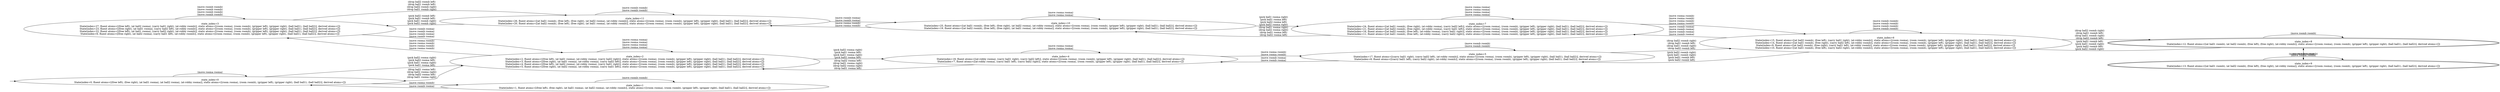digraph {
rankdir="LR"
s0[label="state_index=0
State(index=0, fluent atoms=[(free left), (free right), (at ball1 rooma), (at ball2 rooma), (at-robby rooma)], static atoms=[(room rooma), (room roomb), (gripper left), (gripper right), (ball ball1), (ball ball2)], derived atoms=[])
"]
s1[label="state_index=1
State(index=1, fluent atoms=[(free left), (free right), (at ball1 rooma), (at ball2 rooma), (at-robby roomb)], static atoms=[(room rooma), (room roomb), (gripper left), (gripper right), (ball ball1), (ball ball2)], derived atoms=[])
"]
s2[label="state_index=2
State(index=2, fluent atoms=[(free left), (at ball1 rooma), (at-robby rooma), (carry ball2 right)], static atoms=[(room rooma), (room roomb), (gripper left), (gripper right), (ball ball1), (ball ball2)], derived atoms=[])
State(index=3, fluent atoms=[(free right), (at ball1 rooma), (at-robby rooma), (carry ball2 left)], static atoms=[(room rooma), (room roomb), (gripper left), (gripper right), (ball ball1), (ball ball2)], derived atoms=[])
State(index=4, fluent atoms=[(free left), (at ball2 rooma), (at-robby rooma), (carry ball1 right)], static atoms=[(room rooma), (room roomb), (gripper left), (gripper right), (ball ball1), (ball ball2)], derived atoms=[])
State(index=5, fluent atoms=[(free right), (at ball2 rooma), (at-robby rooma), (carry ball1 left)], static atoms=[(room rooma), (room roomb), (gripper left), (gripper right), (ball ball1), (ball ball2)], derived atoms=[])
"]
s3[label="state_index=3
State(index=27, fluent atoms=[(free left), (at ball2 rooma), (carry ball1 right), (at-robby roomb)], static atoms=[(room rooma), (room roomb), (gripper left), (gripper right), (ball ball1), (ball ball2)], derived atoms=[])
State(index=23, fluent atoms=[(free right), (at ball1 rooma), (carry ball2 left), (at-robby roomb)], static atoms=[(room rooma), (room roomb), (gripper left), (gripper right), (ball ball1), (ball ball2)], derived atoms=[])
State(index=22, fluent atoms=[(free left), (at ball1 rooma), (carry ball2 right), (at-robby roomb)], static atoms=[(room rooma), (room roomb), (gripper left), (gripper right), (ball ball1), (ball ball2)], derived atoms=[])
State(index=6, fluent atoms=[(free right), (at ball2 rooma), (carry ball1 left), (at-robby roomb)], static atoms=[(room rooma), (room roomb), (gripper left), (gripper right), (ball ball1), (ball ball2)], derived atoms=[])
"]
s4[label="state_index=4
State(index=18, fluent atoms=[(at-robby rooma), (carry ball1 right), (carry ball2 left)], static atoms=[(room rooma), (room roomb), (gripper left), (gripper right), (ball ball1), (ball ball2)], derived atoms=[])
State(index=7, fluent atoms=[(at-robby rooma), (carry ball1 left), (carry ball2 right)], static atoms=[(room rooma), (room roomb), (gripper left), (gripper right), (ball ball1), (ball ball2)], derived atoms=[])
"]
s5[label="state_index=5
State(index=17, fluent atoms=[(carry ball1 right), (carry ball2 left), (at-robby roomb)], static atoms=[(room rooma), (room roomb), (gripper left), (gripper right), (ball ball1), (ball ball2)], derived atoms=[])
State(index=8, fluent atoms=[(carry ball1 left), (carry ball2 right), (at-robby roomb)], static atoms=[(room rooma), (room roomb), (gripper left), (gripper right), (ball ball1), (ball ball2)], derived atoms=[])
"]
s6[label="state_index=6
State(index=15, fluent atoms=[(at ball2 roomb), (free left), (carry ball1 right), (at-robby roomb)], static atoms=[(room rooma), (room roomb), (gripper left), (gripper right), (ball ball1), (ball ball2)], derived atoms=[])
State(index=14, fluent atoms=[(at ball1 roomb), (free right), (carry ball2 left), (at-robby roomb)], static atoms=[(room rooma), (room roomb), (gripper left), (gripper right), (ball ball1), (ball ball2)], derived atoms=[])
State(index=9, fluent atoms=[(at ball2 roomb), (free right), (carry ball1 left), (at-robby roomb)], static atoms=[(room rooma), (room roomb), (gripper left), (gripper right), (ball ball1), (ball ball2)], derived atoms=[])
State(index=10, fluent atoms=[(at ball1 roomb), (free left), (carry ball2 right), (at-robby roomb)], static atoms=[(room rooma), (room roomb), (gripper left), (gripper right), (ball ball1), (ball ball2)], derived atoms=[])
"]
s7[label="state_index=7
State(index=24, fluent atoms=[(at ball1 roomb), (free right), (at-robby rooma), (carry ball2 left)], static atoms=[(room rooma), (room roomb), (gripper left), (gripper right), (ball ball1), (ball ball2)], derived atoms=[])
State(index=21, fluent atoms=[(at ball2 roomb), (free right), (at-robby rooma), (carry ball1 left)], static atoms=[(room rooma), (room roomb), (gripper left), (gripper right), (ball ball1), (ball ball2)], derived atoms=[])
State(index=16, fluent atoms=[(at ball2 roomb), (free left), (at-robby rooma), (carry ball1 right)], static atoms=[(room rooma), (room roomb), (gripper left), (gripper right), (ball ball1), (ball ball2)], derived atoms=[])
State(index=11, fluent atoms=[(at ball1 roomb), (free left), (at-robby rooma), (carry ball2 right)], static atoms=[(room rooma), (room roomb), (gripper left), (gripper right), (ball ball1), (ball ball2)], derived atoms=[])
"]
s8[peripheries=2,label="state_index=8
State(index=12, fluent atoms=[(at ball1 roomb), (at ball2 roomb), (free left), (free right), (at-robby roomb)], static atoms=[(room rooma), (room roomb), (gripper left), (gripper right), (ball ball1), (ball ball2)], derived atoms=[])
"]
s9[peripheries=2,label="state_index=9
State(index=13, fluent atoms=[(at ball1 roomb), (at ball2 roomb), (free left), (free right), (at-robby rooma)], static atoms=[(room rooma), (room roomb), (gripper left), (gripper right), (ball ball1), (ball ball2)], derived atoms=[])
"]
s10[label="state_index=10
State(index=25, fluent atoms=[(at ball1 roomb), (free left), (free right), (at ball2 rooma), (at-robby rooma)], static atoms=[(room rooma), (room roomb), (gripper left), (gripper right), (ball ball1), (ball ball2)], derived atoms=[])
State(index=19, fluent atoms=[(at ball2 roomb), (free left), (free right), (at ball1 rooma), (at-robby rooma)], static atoms=[(room rooma), (room roomb), (gripper left), (gripper right), (ball ball1), (ball ball2)], derived atoms=[])
"]
s11[label="state_index=11
State(index=26, fluent atoms=[(at ball1 roomb), (free left), (free right), (at ball2 rooma), (at-robby roomb)], static atoms=[(room rooma), (room roomb), (gripper left), (gripper right), (ball ball1), (ball ball2)], derived atoms=[])
State(index=20, fluent atoms=[(at ball2 roomb), (free left), (free right), (at ball1 rooma), (at-robby roomb)], static atoms=[(room rooma), (room roomb), (gripper left), (gripper right), (ball ball1), (ball ball2)], derived atoms=[])
"]
Dangling [ label = "", style = invis ]
{ rank = same; Dangling }
Dangling -> s0
{ rank = same; s1}
{ rank = same; s0,s3}
{ rank = same; s2,s11}
{ rank = same; s4,s10}
{ rank = same; s5,s7}
{ rank = same; s6}
{ rank = same; s8,s9}
s0->s0 [label="(move rooma rooma)
"]
s0->s1 [label="(move rooma roomb)
"]
s0->s2 [label="(pick ball2 rooma right)
(pick ball2 rooma left)
(pick ball1 rooma right)
(pick ball1 rooma left)
"]
s1->s0 [label="(move roomb rooma)
"]
s1->s1 [label="(move roomb roomb)
"]
s2->s0 [label="(drop ball1 rooma left)
(drop ball2 rooma right)
(drop ball2 rooma left)
(drop ball1 rooma right)
"]
s2->s2 [label="(move rooma rooma)
(move rooma rooma)
(move rooma rooma)
(move rooma rooma)
"]
s2->s3 [label="(move rooma roomb)
(move rooma roomb)
(move rooma roomb)
(move rooma roomb)
"]
s2->s4 [label="(pick ball2 rooma right)
(pick ball1 rooma left)
(pick ball1 rooma right)
(pick ball2 rooma left)
"]
s3->s2 [label="(move roomb rooma)
(move roomb rooma)
(move roomb rooma)
(move roomb rooma)
"]
s3->s3 [label="(move roomb roomb)
(move roomb roomb)
(move roomb roomb)
(move roomb roomb)
"]
s3->s11 [label="(drop ball2 roomb left)
(drop ball1 roomb left)
(drop ball2 roomb right)
(drop ball1 roomb right)
"]
s4->s2 [label="(drop ball2 rooma left)
(drop ball1 rooma right)
(drop ball2 rooma right)
(drop ball1 rooma left)
"]
s4->s4 [label="(move rooma rooma)
(move rooma rooma)
"]
s4->s5 [label="(move rooma roomb)
(move rooma roomb)
"]
s5->s4 [label="(move roomb rooma)
(move roomb rooma)
"]
s5->s5 [label="(move roomb roomb)
(move roomb roomb)
"]
s5->s6 [label="(drop ball2 roomb right)
(drop ball1 roomb left)
(drop ball1 roomb right)
(drop ball2 roomb left)
"]
s6->s5 [label="(pick ball2 roomb right)
(pick ball1 roomb right)
(pick ball1 roomb left)
(pick ball2 roomb left)
"]
s6->s6 [label="(move roomb roomb)
(move roomb roomb)
(move roomb roomb)
(move roomb roomb)
"]
s6->s7 [label="(move roomb rooma)
(move roomb rooma)
(move roomb rooma)
(move roomb rooma)
"]
s6->s8 [label="(drop ball2 roomb right)
(drop ball1 roomb left)
(drop ball1 roomb right)
(drop ball2 roomb left)
"]
s7->s6 [label="(move rooma roomb)
(move rooma roomb)
(move rooma roomb)
(move rooma roomb)
"]
s7->s7 [label="(move rooma rooma)
(move rooma rooma)
(move rooma rooma)
(move rooma rooma)
"]
s7->s10 [label="(drop ball1 rooma right)
(drop ball2 rooma right)
(drop ball1 rooma left)
(drop ball2 rooma left)
"]
s8->s6 [label="(pick ball1 roomb left)
(pick ball1 roomb right)
(pick ball2 roomb left)
(pick ball2 roomb right)
"]
s8->s8 [label="(move roomb roomb)
"]
s8->s9 [label="(move roomb rooma)
"]
s9->s8 [label="(move rooma roomb)
"]
s9->s9 [label="(move rooma rooma)
"]
s10->s7 [label="(pick ball1 rooma right)
(pick ball1 rooma left)
(pick ball2 rooma left)
(pick ball2 rooma right)
"]
s10->s10 [label="(move rooma rooma)
(move rooma rooma)
"]
s10->s11 [label="(move rooma roomb)
(move rooma roomb)
"]
s11->s3 [label="(pick ball2 roomb left)
(pick ball1 roomb left)
(pick ball1 roomb right)
(pick ball2 roomb right)
"]
s11->s10 [label="(move roomb rooma)
(move roomb rooma)
"]
s11->s11 [label="(move roomb roomb)
(move roomb roomb)
"]
}

